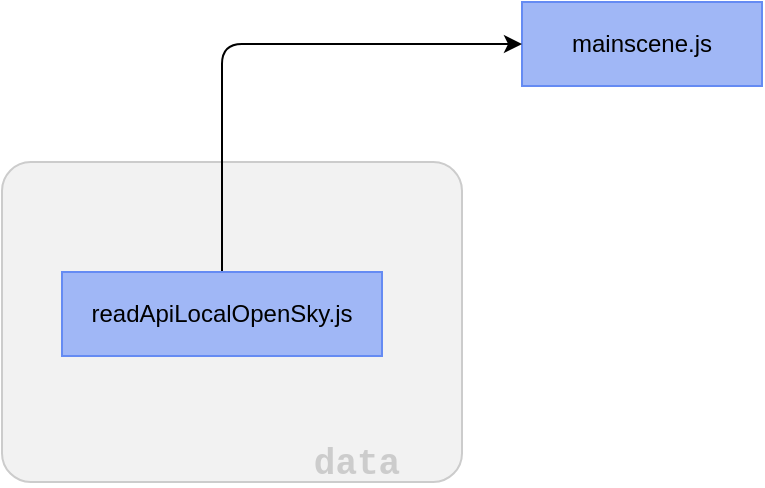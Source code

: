 <mxfile version="21.3.0" type="github">
  <diagram name="Página-1" id="gHVpze0aafD3OSejUOUy">
    <mxGraphModel dx="1434" dy="926" grid="1" gridSize="10" guides="1" tooltips="1" connect="1" arrows="1" fold="1" page="1" pageScale="1" pageWidth="827" pageHeight="1169" math="0" shadow="0">
      <root>
        <mxCell id="0" />
        <mxCell id="1" parent="0" />
        <mxCell id="tideYaGtbPOvdbZgcleZ-4" value="" style="group" vertex="1" connectable="0" parent="1">
          <mxGeometry x="90" y="530" width="230" height="160" as="geometry" />
        </mxCell>
        <mxCell id="tideYaGtbPOvdbZgcleZ-5" value="" style="rounded=1;whiteSpace=wrap;html=1;arcSize=9;strokeColor=#cccccc;fillColor=#F2F2F2;" vertex="1" parent="tideYaGtbPOvdbZgcleZ-4">
          <mxGeometry width="230" height="160" as="geometry" />
        </mxCell>
        <mxCell id="tideYaGtbPOvdbZgcleZ-6" value="&lt;font&gt;&lt;span style=&quot;font-size: 18px&quot;&gt;data&lt;/span&gt;&lt;/font&gt;" style="text;html=1;strokeColor=none;fillColor=none;align=center;verticalAlign=middle;whiteSpace=wrap;rounded=0;fontStyle=1;fontSize=14;fontColor=#cccccc;fontFamily=Courier New;" vertex="1" parent="tideYaGtbPOvdbZgcleZ-4">
          <mxGeometry x="153.33" y="145.882" width="49.016" height="9.412" as="geometry" />
        </mxCell>
        <mxCell id="tideYaGtbPOvdbZgcleZ-1" value="mainscene.js" style="whiteSpace=wrap;html=1;align=center;fillColor=#A0B7F6;strokeColor=#658BF3;" vertex="1" parent="1">
          <mxGeometry x="350" y="450.0" width="120" height="42" as="geometry" />
        </mxCell>
        <mxCell id="tideYaGtbPOvdbZgcleZ-7" style="edgeStyle=orthogonalEdgeStyle;rounded=1;orthogonalLoop=1;jettySize=auto;html=1;exitX=0.5;exitY=0;exitDx=0;exitDy=0;entryX=0;entryY=0.5;entryDx=0;entryDy=0;" edge="1" parent="1" source="tideYaGtbPOvdbZgcleZ-2" target="tideYaGtbPOvdbZgcleZ-1">
          <mxGeometry relative="1" as="geometry" />
        </mxCell>
        <mxCell id="tideYaGtbPOvdbZgcleZ-2" value="readApiLocalOpenSky.js" style="whiteSpace=wrap;html=1;align=center;fillColor=#A0B7F6;strokeColor=#658BF3;" vertex="1" parent="1">
          <mxGeometry x="120" y="585" width="160" height="42" as="geometry" />
        </mxCell>
      </root>
    </mxGraphModel>
  </diagram>
</mxfile>
